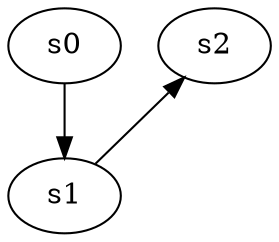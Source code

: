 digraph game_0046_chain_3 {
    s0 [name="s0", player=0];
    s1 [name="s1", player=1, target=1];
    s2 [name="s2", player=0];

    s0 -> s1;
    s1 -> s2 [constraint="time % 3 == 2"];
}
